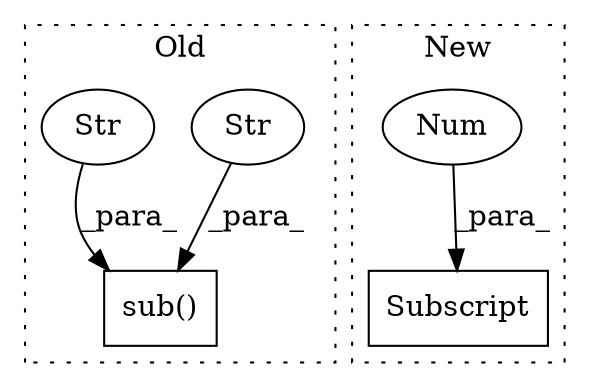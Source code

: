 digraph G {
subgraph cluster0 {
1 [label="sub()" a="75" s="10090,10116" l="7,1" shape="box"];
3 [label="Str" a="66" s="10106" l="2" shape="ellipse"];
4 [label="Str" a="66" s="10097" l="7" shape="ellipse"];
label = "Old";
style="dotted";
}
subgraph cluster1 {
2 [label="Subscript" a="63" s="15367,0" l="22,0" shape="box"];
5 [label="Num" a="76" s="15387" l="1" shape="ellipse"];
label = "New";
style="dotted";
}
3 -> 1 [label="_para_"];
4 -> 1 [label="_para_"];
5 -> 2 [label="_para_"];
}